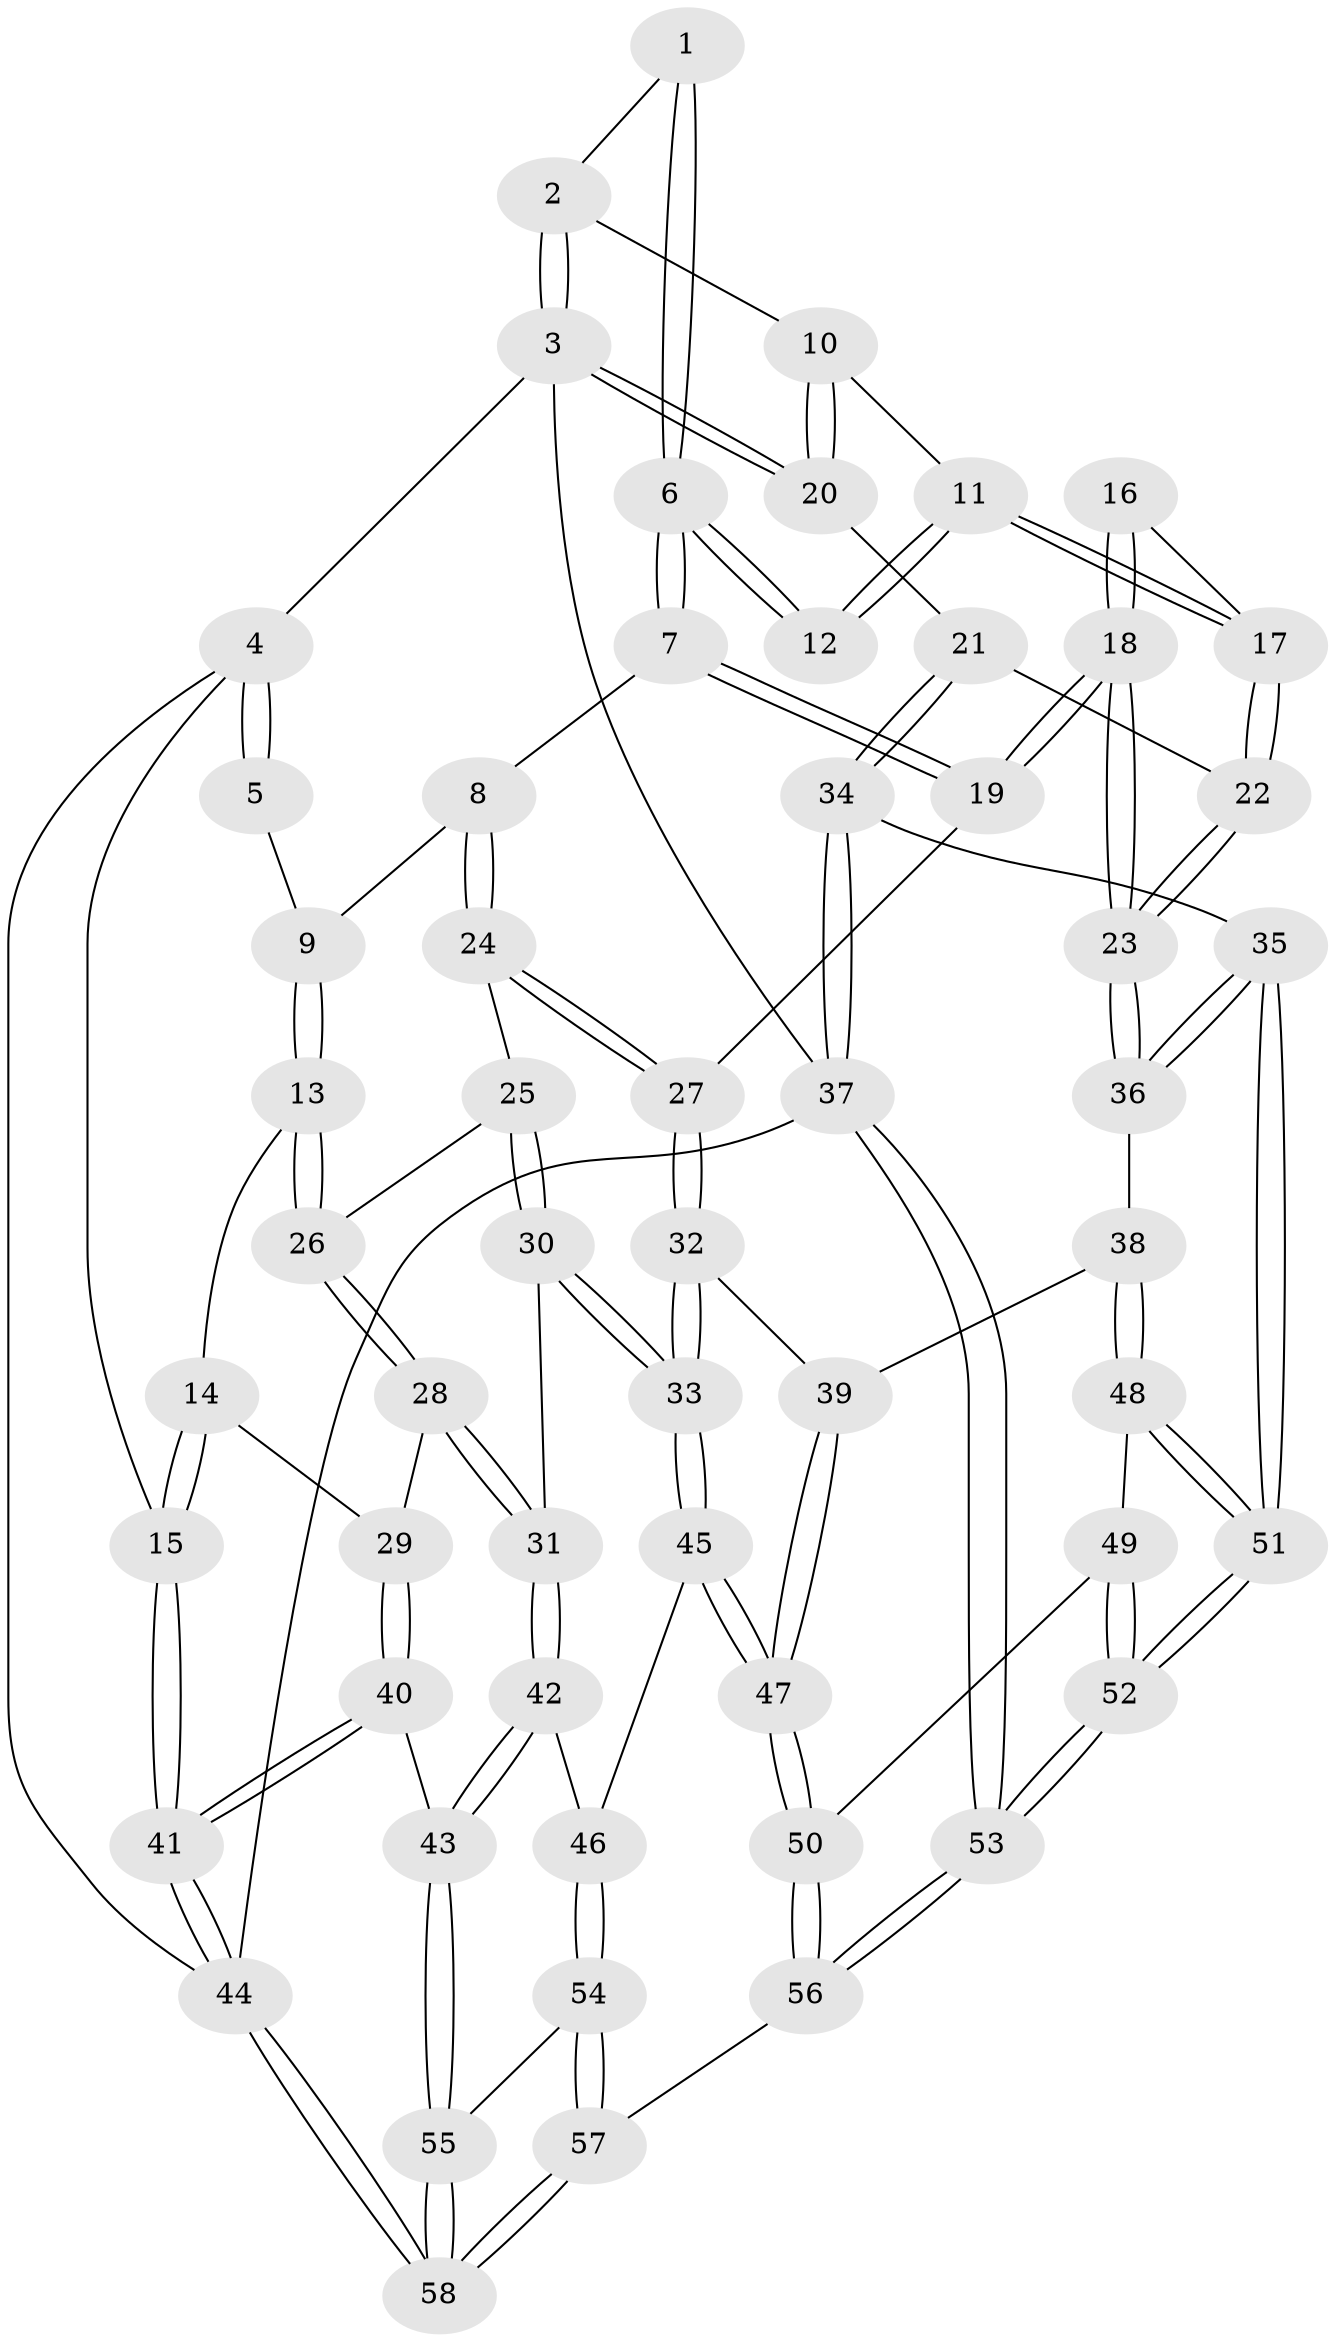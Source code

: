 // Generated by graph-tools (version 1.1) at 2025/38/03/09/25 02:38:55]
// undirected, 58 vertices, 142 edges
graph export_dot {
graph [start="1"]
  node [color=gray90,style=filled];
  1 [pos="+0.43445770955631136+0"];
  2 [pos="+0.8584042655124553+0"];
  3 [pos="+1+0"];
  4 [pos="+0+0"];
  5 [pos="+0.12515309852977896+0"];
  6 [pos="+0.465133101920378+0.048815227270256584"];
  7 [pos="+0.4375664402865308+0.1397143019673133"];
  8 [pos="+0.3700206119935722+0.26618697675221"];
  9 [pos="+0.15493408080069643+0.12037684917445343"];
  10 [pos="+0.8379551841876355+0.135484188427057"];
  11 [pos="+0.833326732214616+0.14614528034947466"];
  12 [pos="+0.5120131258758+0.07973382351733"];
  13 [pos="+0.11585359575396956+0.33263175635102643"];
  14 [pos="+0.03480825529277593+0.34098382040692704"];
  15 [pos="+0+0.3204818033484137"];
  16 [pos="+0.5784583497040922+0.15374942459572302"];
  17 [pos="+0.8241533442618979+0.22881316780593022"];
  18 [pos="+0.7240605365743783+0.4137583384516592"];
  19 [pos="+0.6710090194507394+0.42175511896038104"];
  20 [pos="+1+0.15043588146238543"];
  21 [pos="+1+0.29855656805785763"];
  22 [pos="+0.8252888349195594+0.2798349003682512"];
  23 [pos="+0.7486301330172407+0.41580284619155655"];
  24 [pos="+0.3582484436624546+0.30441116890855396"];
  25 [pos="+0.26962282786773545+0.38702742732626466"];
  26 [pos="+0.19734847615553175+0.3705750679763001"];
  27 [pos="+0.6219673252556226+0.438442854099831"];
  28 [pos="+0.10597136922826843+0.5468149239877198"];
  29 [pos="+0.06817317427062125+0.5565933842630668"];
  30 [pos="+0.313671285158543+0.5297284043837234"];
  31 [pos="+0.2246987517565876+0.6192152275805015"];
  32 [pos="+0.48282822996636643+0.586559389035543"];
  33 [pos="+0.4533685100402066+0.6062918627025412"];
  34 [pos="+1+0.6034075191901996"];
  35 [pos="+0.995695656244064+0.6002597883244319"];
  36 [pos="+0.8336171532854469+0.5411058565820501"];
  37 [pos="+1+1"];
  38 [pos="+0.7553331999643949+0.6531121738790818"];
  39 [pos="+0.6756807760537016+0.6681495083832446"];
  40 [pos="+0+0.7252751769711773"];
  41 [pos="+0+0.7243401914146854"];
  42 [pos="+0.17426829878659172+0.723537918236158"];
  43 [pos="+0.09692160192331861+0.7758389354510926"];
  44 [pos="+0+1"];
  45 [pos="+0.4635427724480074+0.7882150087341062"];
  46 [pos="+0.4026168002009758+0.7913241646072506"];
  47 [pos="+0.48679116879672596+0.8169924339055896"];
  48 [pos="+0.7482742411957743+0.7172089409765938"];
  49 [pos="+0.6841152009047953+0.7790134674852011"];
  50 [pos="+0.5150389888661104+0.8738988456473948"];
  51 [pos="+0.8421220163840574+0.9101409675305631"];
  52 [pos="+0.8389662409582459+0.985294805974037"];
  53 [pos="+0.8440542189361184+1"];
  54 [pos="+0.2238757271575274+0.9136789527109679"];
  55 [pos="+0.1391041893043884+0.864257403021991"];
  56 [pos="+0.5630207019341545+1"];
  57 [pos="+0.3913736536999948+1"];
  58 [pos="+0+1"];
  1 -- 2;
  1 -- 6;
  1 -- 6;
  2 -- 3;
  2 -- 3;
  2 -- 10;
  3 -- 4;
  3 -- 20;
  3 -- 20;
  3 -- 37;
  4 -- 5;
  4 -- 5;
  4 -- 15;
  4 -- 44;
  5 -- 9;
  6 -- 7;
  6 -- 7;
  6 -- 12;
  6 -- 12;
  7 -- 8;
  7 -- 19;
  7 -- 19;
  8 -- 9;
  8 -- 24;
  8 -- 24;
  9 -- 13;
  9 -- 13;
  10 -- 11;
  10 -- 20;
  10 -- 20;
  11 -- 12;
  11 -- 12;
  11 -- 17;
  11 -- 17;
  13 -- 14;
  13 -- 26;
  13 -- 26;
  14 -- 15;
  14 -- 15;
  14 -- 29;
  15 -- 41;
  15 -- 41;
  16 -- 17;
  16 -- 18;
  16 -- 18;
  17 -- 22;
  17 -- 22;
  18 -- 19;
  18 -- 19;
  18 -- 23;
  18 -- 23;
  19 -- 27;
  20 -- 21;
  21 -- 22;
  21 -- 34;
  21 -- 34;
  22 -- 23;
  22 -- 23;
  23 -- 36;
  23 -- 36;
  24 -- 25;
  24 -- 27;
  24 -- 27;
  25 -- 26;
  25 -- 30;
  25 -- 30;
  26 -- 28;
  26 -- 28;
  27 -- 32;
  27 -- 32;
  28 -- 29;
  28 -- 31;
  28 -- 31;
  29 -- 40;
  29 -- 40;
  30 -- 31;
  30 -- 33;
  30 -- 33;
  31 -- 42;
  31 -- 42;
  32 -- 33;
  32 -- 33;
  32 -- 39;
  33 -- 45;
  33 -- 45;
  34 -- 35;
  34 -- 37;
  34 -- 37;
  35 -- 36;
  35 -- 36;
  35 -- 51;
  35 -- 51;
  36 -- 38;
  37 -- 53;
  37 -- 53;
  37 -- 44;
  38 -- 39;
  38 -- 48;
  38 -- 48;
  39 -- 47;
  39 -- 47;
  40 -- 41;
  40 -- 41;
  40 -- 43;
  41 -- 44;
  41 -- 44;
  42 -- 43;
  42 -- 43;
  42 -- 46;
  43 -- 55;
  43 -- 55;
  44 -- 58;
  44 -- 58;
  45 -- 46;
  45 -- 47;
  45 -- 47;
  46 -- 54;
  46 -- 54;
  47 -- 50;
  47 -- 50;
  48 -- 49;
  48 -- 51;
  48 -- 51;
  49 -- 50;
  49 -- 52;
  49 -- 52;
  50 -- 56;
  50 -- 56;
  51 -- 52;
  51 -- 52;
  52 -- 53;
  52 -- 53;
  53 -- 56;
  53 -- 56;
  54 -- 55;
  54 -- 57;
  54 -- 57;
  55 -- 58;
  55 -- 58;
  56 -- 57;
  57 -- 58;
  57 -- 58;
}
